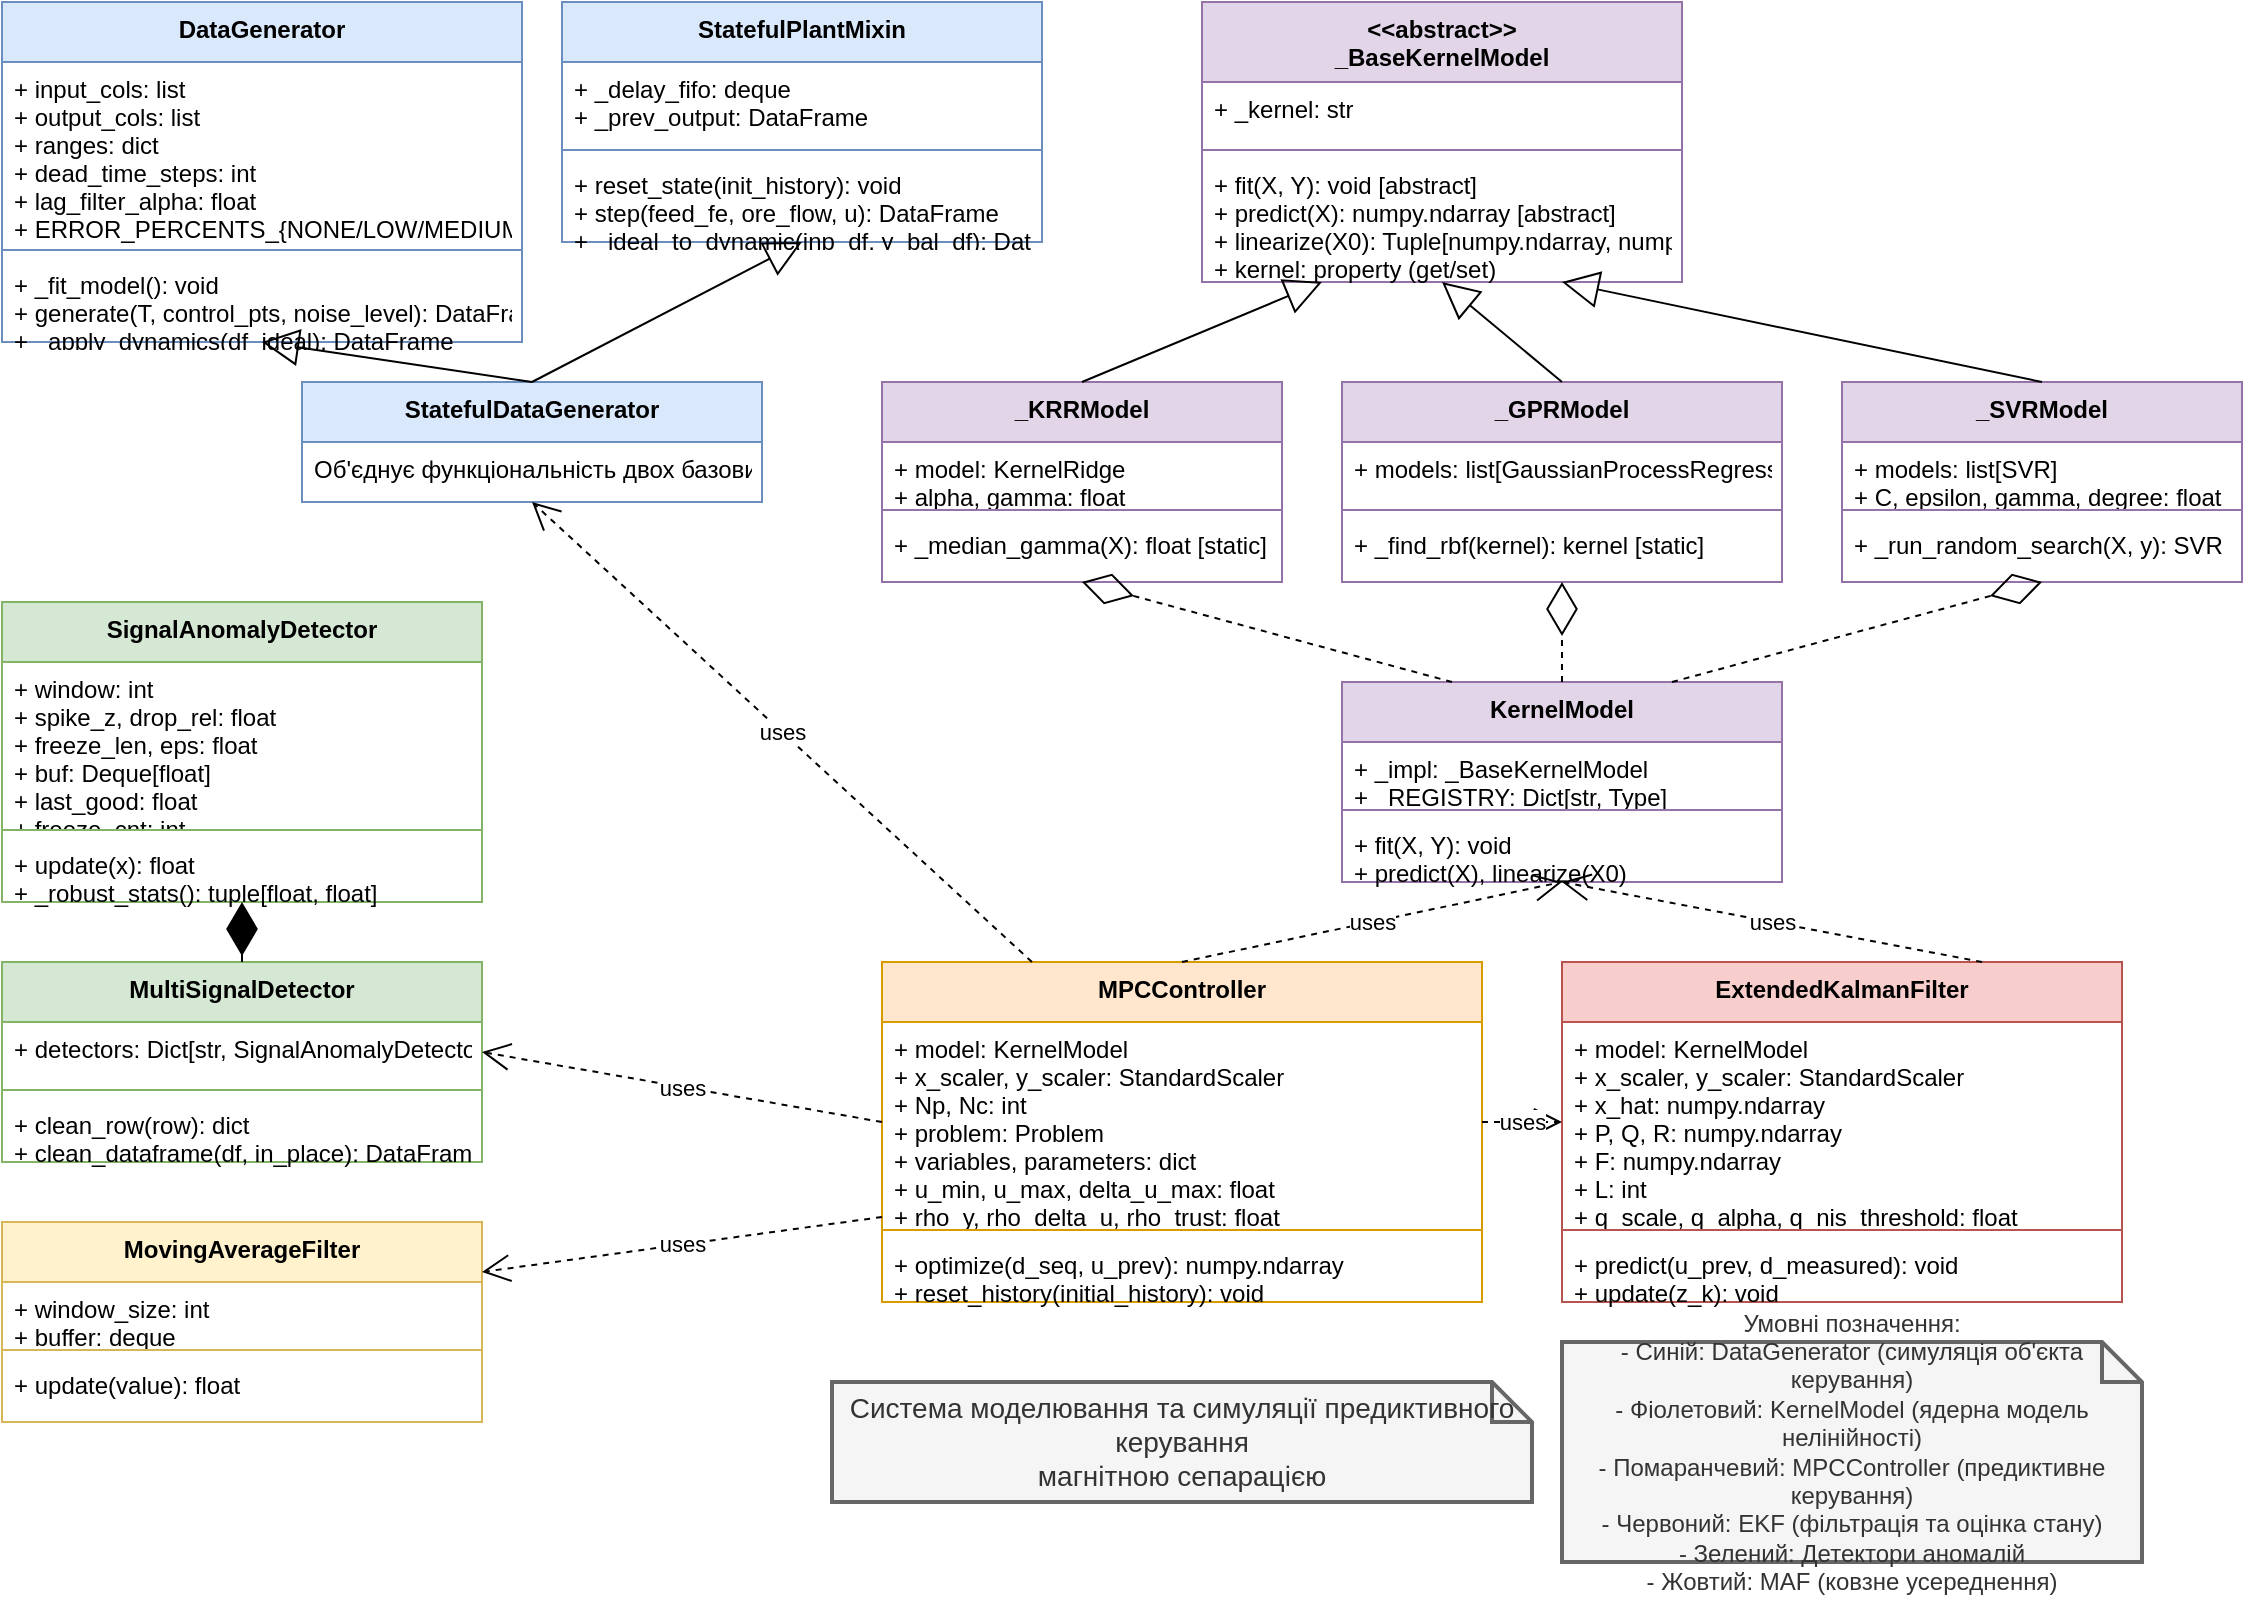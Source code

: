 <mxfile version="27.1.6">
  <diagram id="SimulatorSystemArchitecture" name="Архітектура системи симулятора">
    <mxGraphModel dx="1737" dy="878" grid="1" gridSize="10" guides="1" tooltips="1" connect="1" arrows="1" fold="1" page="1" pageScale="1" pageWidth="1169" pageHeight="827" background="#ffffff" math="0" shadow="0">
      <root>
        <mxCell id="0" />
        <mxCell id="1" parent="0" />
        <mxCell id="DG1" value="DataGenerator" style="swimlane;fontStyle=1;align=center;verticalAlign=top;childLayout=stackLayout;horizontal=1;startSize=30;horizontalStack=0;resizeParent=1;resizeParentMax=0;resizeLast=0;collapsible=1;marginBottom=0;fillColor=#dae8fc;strokeColor=#6c8ebf;" parent="1" vertex="1">
          <mxGeometry x="25" y="30" width="260" height="170" as="geometry" />
        </mxCell>
        <mxCell id="DG2" value="+ input_cols: list&#xa;+ output_cols: list&#xa;+ ranges: dict&#xa;+ dead_time_steps: int&#xa;+ lag_filter_alpha: float&#xa;+ ERROR_PERCENTS_{NONE/LOW/MEDIUM/HIGH}: dict" style="text;strokeColor=none;fillColor=none;align=left;verticalAlign=top;spacingLeft=4;spacingRight=4;overflow=hidden;rotatable=0;points=[[0,0.5],[1,0.5]];portConstraint=eastwest;" parent="DG1" vertex="1">
          <mxGeometry y="30" width="260" height="90" as="geometry" />
        </mxCell>
        <mxCell id="DG3" value="" style="line;strokeWidth=1;fillColor=none;align=left;verticalAlign=middle;spacingTop=-1;spacingLeft=3;spacingRight=3;rotatable=0;labelPosition=right;points=[];portConstraint=eastwest;strokeColor=inherit;" parent="DG1" vertex="1">
          <mxGeometry y="120" width="260" height="8" as="geometry" />
        </mxCell>
        <mxCell id="DG4" value="+ _fit_model(): void&#xa;+ generate(T, control_pts, noise_level): DataFrame&#xa;+ _apply_dynamics(df_ideal): DataFrame" style="text;strokeColor=none;fillColor=none;align=left;verticalAlign=top;spacingLeft=4;spacingRight=4;overflow=hidden;rotatable=0;points=[[0,0.5],[1,0.5]];portConstraint=eastwest;" parent="DG1" vertex="1">
          <mxGeometry y="128" width="260" height="42" as="geometry" />
        </mxCell>
        <mxCell id="SPM1" value="StatefulPlantMixin" style="swimlane;fontStyle=1;align=center;verticalAlign=top;childLayout=stackLayout;horizontal=1;startSize=30;horizontalStack=0;resizeParent=1;resizeParentMax=0;resizeLast=0;collapsible=1;marginBottom=0;fillColor=#dae8fc;strokeColor=#6c8ebf;" parent="1" vertex="1">
          <mxGeometry x="305" y="30" width="240" height="120" as="geometry" />
        </mxCell>
        <mxCell id="SPM2" value="+ _delay_fifo: deque&#xa;+ _prev_output: DataFrame" style="text;strokeColor=none;fillColor=none;align=left;verticalAlign=top;spacingLeft=4;spacingRight=4;overflow=hidden;rotatable=0;points=[[0,0.5],[1,0.5]];portConstraint=eastwest;" parent="SPM1" vertex="1">
          <mxGeometry y="30" width="240" height="40" as="geometry" />
        </mxCell>
        <mxCell id="SPM3" value="" style="line;strokeWidth=1;fillColor=none;align=left;verticalAlign=middle;spacingTop=-1;spacingLeft=3;spacingRight=3;rotatable=0;labelPosition=right;points=[];portConstraint=eastwest;strokeColor=inherit;" parent="SPM1" vertex="1">
          <mxGeometry y="70" width="240" height="8" as="geometry" />
        </mxCell>
        <mxCell id="SPM4" value="+ reset_state(init_history): void&#xa;+ step(feed_fe, ore_flow, u): DataFrame&#xa;+ _ideal_to_dynamic(inp_df, y_bal_df): DataFrame" style="text;strokeColor=none;fillColor=none;align=left;verticalAlign=top;spacingLeft=4;spacingRight=4;overflow=hidden;rotatable=0;points=[[0,0.5],[1,0.5]];portConstraint=eastwest;" parent="SPM1" vertex="1">
          <mxGeometry y="78" width="240" height="42" as="geometry" />
        </mxCell>
        <mxCell id="SDG1" value="StatefulDataGenerator" style="swimlane;fontStyle=1;align=center;verticalAlign=top;childLayout=stackLayout;horizontal=1;startSize=30;horizontalStack=0;resizeParent=1;resizeParentMax=0;resizeLast=0;collapsible=1;marginBottom=0;fillColor=#dae8fc;strokeColor=#6c8ebf;" parent="1" vertex="1">
          <mxGeometry x="175" y="220" width="230" height="60" as="geometry" />
        </mxCell>
        <mxCell id="SDG2" value="Об&#39;єднує функціональність двох базових класів" style="text;strokeColor=none;fillColor=none;align=left;verticalAlign=top;spacingLeft=4;spacingRight=4;overflow=hidden;rotatable=0;points=[[0,0.5],[1,0.5]];portConstraint=eastwest;" parent="SDG1" vertex="1">
          <mxGeometry y="30" width="230" height="30" as="geometry" />
        </mxCell>
        <mxCell id="INH1" value="" style="endArrow=block;endSize=16;endFill=0;html=1;rounded=0;exitX=0.5;exitY=0;exitDx=0;exitDy=0;entryX=0.5;entryY=1;entryDx=0;entryDy=0;" parent="1" source="SDG1" target="DG1" edge="1">
          <mxGeometry width="160" relative="1" as="geometry">
            <mxPoint x="335" y="390" as="sourcePoint" />
            <mxPoint x="495" y="390" as="targetPoint" />
          </mxGeometry>
        </mxCell>
        <mxCell id="INH2" value="" style="endArrow=block;endSize=16;endFill=0;html=1;rounded=0;exitX=0.5;exitY=0;exitDx=0;exitDy=0;entryX=0.5;entryY=1;entryDx=0;entryDy=0;" parent="1" source="SDG1" target="SPM1" edge="1">
          <mxGeometry width="160" relative="1" as="geometry">
            <mxPoint x="300" y="230" as="sourcePoint" />
            <mxPoint x="165" y="210" as="targetPoint" />
          </mxGeometry>
        </mxCell>
        <mxCell id="ABM" value="&lt;&lt;abstract&gt;&gt;&#xa;_BaseKernelModel" style="swimlane;fontStyle=1;align=center;verticalAlign=top;childLayout=stackLayout;horizontal=1;startSize=40;horizontalStack=0;resizeParent=1;resizeParentMax=0;resizeLast=0;collapsible=1;marginBottom=0;fillColor=#e1d5e7;strokeColor=#9673a6;" parent="1" vertex="1">
          <mxGeometry x="625" y="30" width="240" height="140" as="geometry" />
        </mxCell>
        <mxCell id="ABM2" value="+ _kernel: str" style="text;strokeColor=none;fillColor=none;align=left;verticalAlign=top;spacingLeft=4;spacingRight=4;overflow=hidden;rotatable=0;points=[[0,0.5],[1,0.5]];portConstraint=eastwest;" parent="ABM" vertex="1">
          <mxGeometry y="40" width="240" height="30" as="geometry" />
        </mxCell>
        <mxCell id="ABM3" value="" style="line;strokeWidth=1;fillColor=none;align=left;verticalAlign=middle;spacingTop=-1;spacingLeft=3;spacingRight=3;rotatable=0;labelPosition=right;points=[];portConstraint=eastwest;strokeColor=inherit;" parent="ABM" vertex="1">
          <mxGeometry y="70" width="240" height="8" as="geometry" />
        </mxCell>
        <mxCell id="ABM4" value="+ fit(X, Y): void [abstract]&#xa;+ predict(X): numpy.ndarray [abstract]&#xa;+ linearize(X0): Tuple[numpy.ndarray, numpy.ndarray] [abstract]&#xa;+ kernel: property (get/set)" style="text;strokeColor=none;fillColor=none;align=left;verticalAlign=top;spacingLeft=4;spacingRight=4;overflow=hidden;rotatable=0;points=[[0,0.5],[1,0.5]];portConstraint=eastwest;" parent="ABM" vertex="1">
          <mxGeometry y="78" width="240" height="62" as="geometry" />
        </mxCell>
        <mxCell id="KRR" value="_KRRModel" style="swimlane;fontStyle=1;align=center;verticalAlign=top;childLayout=stackLayout;horizontal=1;startSize=30;horizontalStack=0;resizeParent=1;resizeParentMax=0;resizeLast=0;collapsible=1;marginBottom=0;fillColor=#e1d5e7;strokeColor=#9673a6;" parent="1" vertex="1">
          <mxGeometry x="465" y="220" width="200" height="100" as="geometry" />
        </mxCell>
        <mxCell id="KRR2" value="+ model: KernelRidge&#xa;+ alpha, gamma: float" style="text;strokeColor=none;fillColor=none;align=left;verticalAlign=top;spacingLeft=4;spacingRight=4;overflow=hidden;rotatable=0;points=[[0,0.5],[1,0.5]];portConstraint=eastwest;" parent="KRR" vertex="1">
          <mxGeometry y="30" width="200" height="30" as="geometry" />
        </mxCell>
        <mxCell id="KRR3" value="" style="line;strokeWidth=1;fillColor=none;align=left;verticalAlign=middle;spacingTop=-1;spacingLeft=3;spacingRight=3;rotatable=0;labelPosition=right;points=[];portConstraint=eastwest;strokeColor=inherit;" parent="KRR" vertex="1">
          <mxGeometry y="60" width="200" height="8" as="geometry" />
        </mxCell>
        <mxCell id="KRR4" value="+ _median_gamma(X): float [static]" style="text;strokeColor=none;fillColor=none;align=left;verticalAlign=top;spacingLeft=4;spacingRight=4;overflow=hidden;rotatable=0;points=[[0,0.5],[1,0.5]];portConstraint=eastwest;" parent="KRR" vertex="1">
          <mxGeometry y="68" width="200" height="32" as="geometry" />
        </mxCell>
        <mxCell id="GPR" value="_GPRModel" style="swimlane;fontStyle=1;align=center;verticalAlign=top;childLayout=stackLayout;horizontal=1;startSize=30;horizontalStack=0;resizeParent=1;resizeParentMax=0;resizeLast=0;collapsible=1;marginBottom=0;fillColor=#e1d5e7;strokeColor=#9673a6;" parent="1" vertex="1">
          <mxGeometry x="695" y="220" width="220" height="100" as="geometry" />
        </mxCell>
        <mxCell id="GPR2" value="+ models: list[GaussianProcessRegressor]" style="text;strokeColor=none;fillColor=none;align=left;verticalAlign=top;spacingLeft=4;spacingRight=4;overflow=hidden;rotatable=0;points=[[0,0.5],[1,0.5]];portConstraint=eastwest;" parent="GPR" vertex="1">
          <mxGeometry y="30" width="220" height="30" as="geometry" />
        </mxCell>
        <mxCell id="GPR3" value="" style="line;strokeWidth=1;fillColor=none;align=left;verticalAlign=middle;spacingTop=-1;spacingLeft=3;spacingRight=3;rotatable=0;labelPosition=right;points=[];portConstraint=eastwest;strokeColor=inherit;" parent="GPR" vertex="1">
          <mxGeometry y="60" width="220" height="8" as="geometry" />
        </mxCell>
        <mxCell id="GPR4" value="+ _find_rbf(kernel): kernel [static]" style="text;strokeColor=none;fillColor=none;align=left;verticalAlign=top;spacingLeft=4;spacingRight=4;overflow=hidden;rotatable=0;points=[[0,0.5],[1,0.5]];portConstraint=eastwest;" parent="GPR" vertex="1">
          <mxGeometry y="68" width="220" height="32" as="geometry" />
        </mxCell>
        <mxCell id="SVR" value="_SVRModel" style="swimlane;fontStyle=1;align=center;verticalAlign=top;childLayout=stackLayout;horizontal=1;startSize=30;horizontalStack=0;resizeParent=1;resizeParentMax=0;resizeLast=0;collapsible=1;marginBottom=0;fillColor=#e1d5e7;strokeColor=#9673a6;" parent="1" vertex="1">
          <mxGeometry x="945" y="220" width="200" height="100" as="geometry" />
        </mxCell>
        <mxCell id="SVR2" value="+ models: list[SVR]&#xa;+ C, epsilon, gamma, degree: float" style="text;strokeColor=none;fillColor=none;align=left;verticalAlign=top;spacingLeft=4;spacingRight=4;overflow=hidden;rotatable=0;points=[[0,0.5],[1,0.5]];portConstraint=eastwest;" parent="SVR" vertex="1">
          <mxGeometry y="30" width="200" height="30" as="geometry" />
        </mxCell>
        <mxCell id="SVR3" value="" style="line;strokeWidth=1;fillColor=none;align=left;verticalAlign=middle;spacingTop=-1;spacingLeft=3;spacingRight=3;rotatable=0;labelPosition=right;points=[];portConstraint=eastwest;strokeColor=inherit;" parent="SVR" vertex="1">
          <mxGeometry y="60" width="200" height="8" as="geometry" />
        </mxCell>
        <mxCell id="SVR4" value="+ _run_random_search(X, y): SVR" style="text;strokeColor=none;fillColor=none;align=left;verticalAlign=top;spacingLeft=4;spacingRight=4;overflow=hidden;rotatable=0;points=[[0,0.5],[1,0.5]];portConstraint=eastwest;" parent="SVR" vertex="1">
          <mxGeometry y="68" width="200" height="32" as="geometry" />
        </mxCell>
        <mxCell id="KM" value="KernelModel" style="swimlane;fontStyle=1;align=center;verticalAlign=top;childLayout=stackLayout;horizontal=1;startSize=30;horizontalStack=0;resizeParent=1;resizeParentMax=0;resizeLast=0;collapsible=1;marginBottom=0;fillColor=#e1d5e7;strokeColor=#9673a6;" parent="1" vertex="1">
          <mxGeometry x="695" y="370" width="220" height="100" as="geometry" />
        </mxCell>
        <mxCell id="KM2" value="+ _impl: _BaseKernelModel&#xa;+ _REGISTRY: Dict[str, Type]" style="text;strokeColor=none;fillColor=none;align=left;verticalAlign=top;spacingLeft=4;spacingRight=4;overflow=hidden;rotatable=0;points=[[0,0.5],[1,0.5]];portConstraint=eastwest;" parent="KM" vertex="1">
          <mxGeometry y="30" width="220" height="30" as="geometry" />
        </mxCell>
        <mxCell id="KM3" value="" style="line;strokeWidth=1;fillColor=none;align=left;verticalAlign=middle;spacingTop=-1;spacingLeft=3;spacingRight=3;rotatable=0;labelPosition=right;points=[];portConstraint=eastwest;strokeColor=inherit;" parent="KM" vertex="1">
          <mxGeometry y="60" width="220" height="8" as="geometry" />
        </mxCell>
        <mxCell id="KM4" value="+ fit(X, Y): void&#xa;+ predict(X), linearize(X0)" style="text;strokeColor=none;fillColor=none;align=left;verticalAlign=top;spacingLeft=4;spacingRight=4;overflow=hidden;rotatable=0;points=[[0,0.5],[1,0.5]];portConstraint=eastwest;" parent="KM" vertex="1">
          <mxGeometry y="68" width="220" height="32" as="geometry" />
        </mxCell>
        <mxCell id="INH3" value="" style="endArrow=block;endSize=16;endFill=0;html=1;rounded=0;exitX=0.5;exitY=0;exitDx=0;exitDy=0;entryX=0.25;entryY=1;entryDx=0;entryDy=0;" parent="1" source="KRR" target="ABM" edge="1">
          <mxGeometry width="160" relative="1" as="geometry">
            <mxPoint x="335" y="390" as="sourcePoint" />
            <mxPoint x="495" y="390" as="targetPoint" />
          </mxGeometry>
        </mxCell>
        <mxCell id="INH4" value="" style="endArrow=block;endSize=16;endFill=0;html=1;rounded=0;exitX=0.5;exitY=0;exitDx=0;exitDy=0;entryX=0.5;entryY=1;entryDx=0;entryDy=0;" parent="1" source="GPR" target="ABM" edge="1">
          <mxGeometry width="160" relative="1" as="geometry">
            <mxPoint x="565" y="230" as="sourcePoint" />
            <mxPoint x="685" y="180" as="targetPoint" />
          </mxGeometry>
        </mxCell>
        <mxCell id="INH5" value="" style="endArrow=block;endSize=16;endFill=0;html=1;rounded=0;exitX=0.5;exitY=0;exitDx=0;exitDy=0;entryX=0.75;entryY=1;entryDx=0;entryDy=0;" parent="1" source="SVR" target="ABM" edge="1">
          <mxGeometry width="160" relative="1" as="geometry">
            <mxPoint x="815" y="230" as="sourcePoint" />
            <mxPoint x="755" y="180" as="targetPoint" />
          </mxGeometry>
        </mxCell>
        <mxCell id="FACADE1" value="" style="endArrow=diamondThin;endFill=0;endSize=24;html=1;rounded=0;exitX=0.5;exitY=0;exitDx=0;exitDy=0;entryX=0.5;entryY=1;entryDx=0;entryDy=0;dashed=1;" parent="1" source="KM" target="GPR" edge="1">
          <mxGeometry width="160" relative="1" as="geometry">
            <mxPoint x="675" y="370" as="sourcePoint" />
            <mxPoint x="835" y="370" as="targetPoint" />
          </mxGeometry>
        </mxCell>
        <mxCell id="FACADE2" value="" style="endArrow=diamondThin;endFill=0;endSize=24;html=1;rounded=0;exitX=0.25;exitY=0;exitDx=0;exitDy=0;entryX=0.5;entryY=1;entryDx=0;entryDy=0;dashed=1;" parent="1" source="KM" target="KRR" edge="1">
          <mxGeometry width="160" relative="1" as="geometry">
            <mxPoint x="715" y="380" as="sourcePoint" />
            <mxPoint x="815" y="330" as="targetPoint" />
          </mxGeometry>
        </mxCell>
        <mxCell id="FACADE3" value="" style="endArrow=diamondThin;endFill=0;endSize=24;html=1;rounded=0;exitX=0.75;exitY=0;exitDx=0;exitDy=0;entryX=0.5;entryY=1;entryDx=0;entryDy=0;dashed=1;" parent="1" source="KM" target="SVR" edge="1">
          <mxGeometry width="160" relative="1" as="geometry">
            <mxPoint x="725" y="390" as="sourcePoint" />
            <mxPoint x="825" y="340" as="targetPoint" />
          </mxGeometry>
        </mxCell>
        <mxCell id="MPC" value="MPCController" style="swimlane;fontStyle=1;align=center;verticalAlign=top;childLayout=stackLayout;horizontal=1;startSize=30;horizontalStack=0;resizeParent=1;resizeParentMax=0;resizeLast=0;collapsible=1;marginBottom=0;fillColor=#ffe6cc;strokeColor=#d79b00;" parent="1" vertex="1">
          <mxGeometry x="465" y="510" width="300" height="170" as="geometry" />
        </mxCell>
        <mxCell id="MPC2" value="+ model: KernelModel&#xa;+ x_scaler, y_scaler: StandardScaler&#xa;+ Np, Nc: int&#xa;+ problem: Problem&#xa;+ variables, parameters: dict&#xa;+ u_min, u_max, delta_u_max: float&#xa;+ rho_y, rho_delta_u, rho_trust: float" style="text;strokeColor=none;fillColor=none;align=left;verticalAlign=top;spacingLeft=4;spacingRight=4;overflow=hidden;rotatable=0;points=[[0,0.5],[1,0.5]];portConstraint=eastwest;" parent="MPC" vertex="1">
          <mxGeometry y="30" width="300" height="100" as="geometry" />
        </mxCell>
        <mxCell id="MPC3" value="" style="line;strokeWidth=1;fillColor=none;align=left;verticalAlign=middle;spacingTop=-1;spacingLeft=3;spacingRight=3;rotatable=0;labelPosition=right;points=[];portConstraint=eastwest;strokeColor=inherit;" parent="MPC" vertex="1">
          <mxGeometry y="130" width="300" height="8" as="geometry" />
        </mxCell>
        <mxCell id="MPC4" value="+ optimize(d_seq, u_prev): numpy.ndarray&#xa;+ reset_history(initial_history): void" style="text;strokeColor=none;fillColor=none;align=left;verticalAlign=top;spacingLeft=4;spacingRight=4;overflow=hidden;rotatable=0;points=[[0,0.5],[1,0.5]];portConstraint=eastwest;" parent="MPC" vertex="1">
          <mxGeometry y="138" width="300" height="32" as="geometry" />
        </mxCell>
        <mxCell id="EKF" value="ExtendedKalmanFilter" style="swimlane;fontStyle=1;align=center;verticalAlign=top;childLayout=stackLayout;horizontal=1;startSize=30;horizontalStack=0;resizeParent=1;resizeParentMax=0;resizeLast=0;collapsible=1;marginBottom=0;fillColor=#f8cecc;strokeColor=#b85450;" parent="1" vertex="1">
          <mxGeometry x="805" y="510" width="280" height="170" as="geometry" />
        </mxCell>
        <mxCell id="EKF2" value="+ model: KernelModel&#xa;+ x_scaler, y_scaler: StandardScaler&#xa;+ x_hat: numpy.ndarray&#xa;+ P, Q, R: numpy.ndarray&#xa;+ F: numpy.ndarray&#xa;+ L: int&#xa;+ q_scale, q_alpha, q_nis_threshold: float" style="text;strokeColor=none;fillColor=none;align=left;verticalAlign=top;spacingLeft=4;spacingRight=4;overflow=hidden;rotatable=0;points=[[0,0.5],[1,0.5]];portConstraint=eastwest;" parent="EKF" vertex="1">
          <mxGeometry y="30" width="280" height="100" as="geometry" />
        </mxCell>
        <mxCell id="EKF3" value="" style="line;strokeWidth=1;fillColor=none;align=left;verticalAlign=middle;spacingTop=-1;spacingLeft=3;spacingRight=3;rotatable=0;labelPosition=right;points=[];portConstraint=eastwest;strokeColor=inherit;" parent="EKF" vertex="1">
          <mxGeometry y="130" width="280" height="8" as="geometry" />
        </mxCell>
        <mxCell id="EKF4" value="+ predict(u_prev, d_measured): void&#xa;+ update(z_k): void" style="text;strokeColor=none;fillColor=none;align=left;verticalAlign=top;spacingLeft=4;spacingRight=4;overflow=hidden;rotatable=0;points=[[0,0.5],[1,0.5]];portConstraint=eastwest;" parent="EKF" vertex="1">
          <mxGeometry y="138" width="280" height="32" as="geometry" />
        </mxCell>
        <mxCell id="SAD" value="SignalAnomalyDetector" style="swimlane;fontStyle=1;align=center;verticalAlign=top;childLayout=stackLayout;horizontal=1;startSize=30;horizontalStack=0;resizeParent=1;resizeParentMax=0;resizeLast=0;collapsible=1;marginBottom=0;fillColor=#d5e8d4;strokeColor=#82b366;" parent="1" vertex="1">
          <mxGeometry x="25" y="330" width="240" height="150" as="geometry" />
        </mxCell>
        <mxCell id="SAD2" value="+ window: int&#xa;+ spike_z, drop_rel: float&#xa;+ freeze_len, eps: float&#xa;+ buf: Deque[float]&#xa;+ last_good: float&#xa;+ freeze_cnt: int" style="text;strokeColor=none;fillColor=none;align=left;verticalAlign=top;spacingLeft=4;spacingRight=4;overflow=hidden;rotatable=0;points=[[0,0.5],[1,0.5]];portConstraint=eastwest;" parent="SAD" vertex="1">
          <mxGeometry y="30" width="240" height="80" as="geometry" />
        </mxCell>
        <mxCell id="SAD3" value="" style="line;strokeWidth=1;fillColor=none;align=left;verticalAlign=middle;spacingTop=-1;spacingLeft=3;spacingRight=3;rotatable=0;labelPosition=right;points=[];portConstraint=eastwest;strokeColor=inherit;" parent="SAD" vertex="1">
          <mxGeometry y="110" width="240" height="8" as="geometry" />
        </mxCell>
        <mxCell id="SAD4" value="+ update(x): float&#xa;+ _robust_stats(): tuple[float, float]" style="text;strokeColor=none;fillColor=none;align=left;verticalAlign=top;spacingLeft=4;spacingRight=4;overflow=hidden;rotatable=0;points=[[0,0.5],[1,0.5]];portConstraint=eastwest;" parent="SAD" vertex="1">
          <mxGeometry y="118" width="240" height="32" as="geometry" />
        </mxCell>
        <mxCell id="MSD" value="MultiSignalDetector" style="swimlane;fontStyle=1;align=center;verticalAlign=top;childLayout=stackLayout;horizontal=1;startSize=30;horizontalStack=0;resizeParent=1;resizeParentMax=0;resizeLast=0;collapsible=1;marginBottom=0;fillColor=#d5e8d4;strokeColor=#82b366;" parent="1" vertex="1">
          <mxGeometry x="25" y="510" width="240" height="100" as="geometry" />
        </mxCell>
        <mxCell id="MSD2" value="+ detectors: Dict[str, SignalAnomalyDetector]" style="text;strokeColor=none;fillColor=none;align=left;verticalAlign=top;spacingLeft=4;spacingRight=4;overflow=hidden;rotatable=0;points=[[0,0.5],[1,0.5]];portConstraint=eastwest;" parent="MSD" vertex="1">
          <mxGeometry y="30" width="240" height="30" as="geometry" />
        </mxCell>
        <mxCell id="MSD3" value="" style="line;strokeWidth=1;fillColor=none;align=left;verticalAlign=middle;spacingTop=-1;spacingLeft=3;spacingRight=3;rotatable=0;labelPosition=right;points=[];portConstraint=eastwest;strokeColor=inherit;" parent="MSD" vertex="1">
          <mxGeometry y="60" width="240" height="8" as="geometry" />
        </mxCell>
        <mxCell id="MSD4" value="+ clean_row(row): dict&#xa;+ clean_dataframe(df, in_place): DataFrame" style="text;strokeColor=none;fillColor=none;align=left;verticalAlign=top;spacingLeft=4;spacingRight=4;overflow=hidden;rotatable=0;points=[[0,0.5],[1,0.5]];portConstraint=eastwest;" parent="MSD" vertex="1">
          <mxGeometry y="68" width="240" height="32" as="geometry" />
        </mxCell>
        <mxCell id="INH6" value="" style="endArrow=diamondThin;endFill=1;endSize=24;html=1;rounded=0;exitX=0.5;exitY=0;exitDx=0;exitDy=0;entryX=0.5;entryY=1;entryDx=0;entryDy=0;" parent="1" source="MSD" target="SAD" edge="1">
          <mxGeometry width="160" relative="1" as="geometry">
            <mxPoint x="315" y="540" as="sourcePoint" />
            <mxPoint x="475" y="540" as="targetPoint" />
          </mxGeometry>
        </mxCell>
        <mxCell id="MAF" value="MovingAverageFilter" style="swimlane;fontStyle=1;align=center;verticalAlign=top;childLayout=stackLayout;horizontal=1;startSize=30;horizontalStack=0;resizeParent=1;resizeParentMax=0;resizeLast=0;collapsible=1;marginBottom=0;fillColor=#fff2cc;strokeColor=#d6b656;" parent="1" vertex="1">
          <mxGeometry x="25" y="640" width="240" height="100" as="geometry" />
        </mxCell>
        <mxCell id="MAF2" value="+ window_size: int&#xa;+ buffer: deque" style="text;strokeColor=none;fillColor=none;align=left;verticalAlign=top;spacingLeft=4;spacingRight=4;overflow=hidden;rotatable=0;points=[[0,0.5],[1,0.5]];portConstraint=eastwest;" parent="MAF" vertex="1">
          <mxGeometry y="30" width="240" height="30" as="geometry" />
        </mxCell>
        <mxCell id="MAF3" value="" style="line;strokeWidth=1;fillColor=none;align=left;verticalAlign=middle;spacingTop=-1;spacingLeft=3;spacingRight=3;rotatable=0;labelPosition=right;points=[];portConstraint=eastwest;strokeColor=inherit;" parent="MAF" vertex="1">
          <mxGeometry y="60" width="240" height="8" as="geometry" />
        </mxCell>
        <mxCell id="MAF4" value="+ update(value): float" style="text;strokeColor=none;fillColor=none;align=left;verticalAlign=top;spacingLeft=4;spacingRight=4;overflow=hidden;rotatable=0;points=[[0,0.5],[1,0.5]];portConstraint=eastwest;" parent="MAF" vertex="1">
          <mxGeometry y="68" width="240" height="32" as="geometry" />
        </mxCell>
        <mxCell id="DEP1" value="uses" style="endArrow=open;endSize=12;dashed=1;html=1;rounded=0;exitX=1;exitY=0.5;exitDx=0;exitDy=0;entryX=0;entryY=0.5;entryDx=0;entryDy=0;" parent="1" source="MPC2" target="EKF2" edge="1">
          <mxGeometry width="160" relative="1" as="geometry">
            <mxPoint x="315" y="540" as="sourcePoint" />
            <mxPoint x="475" y="540" as="targetPoint" />
          </mxGeometry>
        </mxCell>
        <mxCell id="DEP2" value="uses" style="endArrow=open;endSize=12;dashed=1;html=1;rounded=0;exitX=0.5;exitY=0;exitDx=0;exitDy=0;entryX=0.5;entryY=1;entryDx=0;entryDy=0;" parent="1" source="MPC" target="KM" edge="1">
          <mxGeometry width="160" relative="1" as="geometry">
            <mxPoint x="555" y="510" as="sourcePoint" />
            <mxPoint x="715" y="510" as="targetPoint" />
          </mxGeometry>
        </mxCell>
        <mxCell id="DEP3" value="uses" style="endArrow=open;endSize=12;dashed=1;html=1;rounded=0;exitX=0.75;exitY=0;exitDx=0;exitDy=0;entryX=0.5;entryY=1;entryDx=0;entryDy=0;" parent="1" source="EKF" target="KM" edge="1">
          <mxGeometry width="160" relative="1" as="geometry">
            <mxPoint x="785" y="510" as="sourcePoint" />
            <mxPoint x="945" y="510" as="targetPoint" />
          </mxGeometry>
        </mxCell>
        <mxCell id="DEP4" value="uses" style="endArrow=open;endSize=12;dashed=1;html=1;rounded=0;exitX=0;exitY=0.5;exitDx=0;exitDy=0;entryX=1;entryY=0.5;entryDx=0;entryDy=0;" parent="1" source="MPC2" target="MSD2" edge="1">
          <mxGeometry width="160" relative="1" as="geometry">
            <mxPoint x="315" y="540" as="sourcePoint" />
            <mxPoint x="475" y="540" as="targetPoint" />
          </mxGeometry>
        </mxCell>
        <mxCell id="DEP5" value="uses" style="endArrow=open;endSize=12;dashed=1;html=1;rounded=0;exitX=0;exitY=0.75;exitDx=0;exitDy=0;entryX=1;entryY=0.25;entryDx=0;entryDy=0;" parent="1" source="MPC" target="MAF" edge="1">
          <mxGeometry width="160" relative="1" as="geometry">
            <mxPoint x="315" y="540" as="sourcePoint" />
            <mxPoint x="475" y="540" as="targetPoint" />
          </mxGeometry>
        </mxCell>
        <mxCell id="DEP6" value="uses" style="endArrow=open;endSize=12;dashed=1;html=1;rounded=0;exitX=0.25;exitY=0;exitDx=0;exitDy=0;entryX=0.5;entryY=1;entryDx=0;entryDy=0;" parent="1" source="MPC" target="SDG1" edge="1">
          <mxGeometry width="160" relative="1" as="geometry">
            <mxPoint x="315" y="540" as="sourcePoint" />
            <mxPoint x="475" y="540" as="targetPoint" />
          </mxGeometry>
        </mxCell>
        <mxCell id="NOTE1" value="Система моделювання та симуляції предиктивного керування&#xa;магнітною сепарацією" style="shape=note;strokeWidth=2;fontSize=14;size=20;whiteSpace=wrap;html=1;fillColor=#f5f5f5;strokeColor=#666666;fontColor=#333333;" parent="1" vertex="1">
          <mxGeometry x="440" y="720" width="350" height="60" as="geometry" />
        </mxCell>
        <mxCell id="NOTE2" value="Умовні позначення:&#xa;- Синій: DataGenerator (симуляція об&#39;єкта керування)&#xa;- Фіолетовий: KernelModel (ядерна модель нелінійності)&#xa;- Помаранчевий: MPCController (предиктивне керування)&#xa;- Червоний: EKF (фільтрація та оцінка стану)&#xa;- Зелений: Детектори аномалій&#xa;- Жовтий: MAF (ковзне усереднення)" style="shape=note;strokeWidth=2;fontSize=12;size=20;whiteSpace=wrap;html=1;fillColor=#f5f5f5;strokeColor=#666666;fontColor=#333333;" parent="1" vertex="1">
          <mxGeometry x="805" y="700" width="290" height="110" as="geometry" />
        </mxCell>
      </root>
    </mxGraphModel>
  </diagram>
</mxfile>
